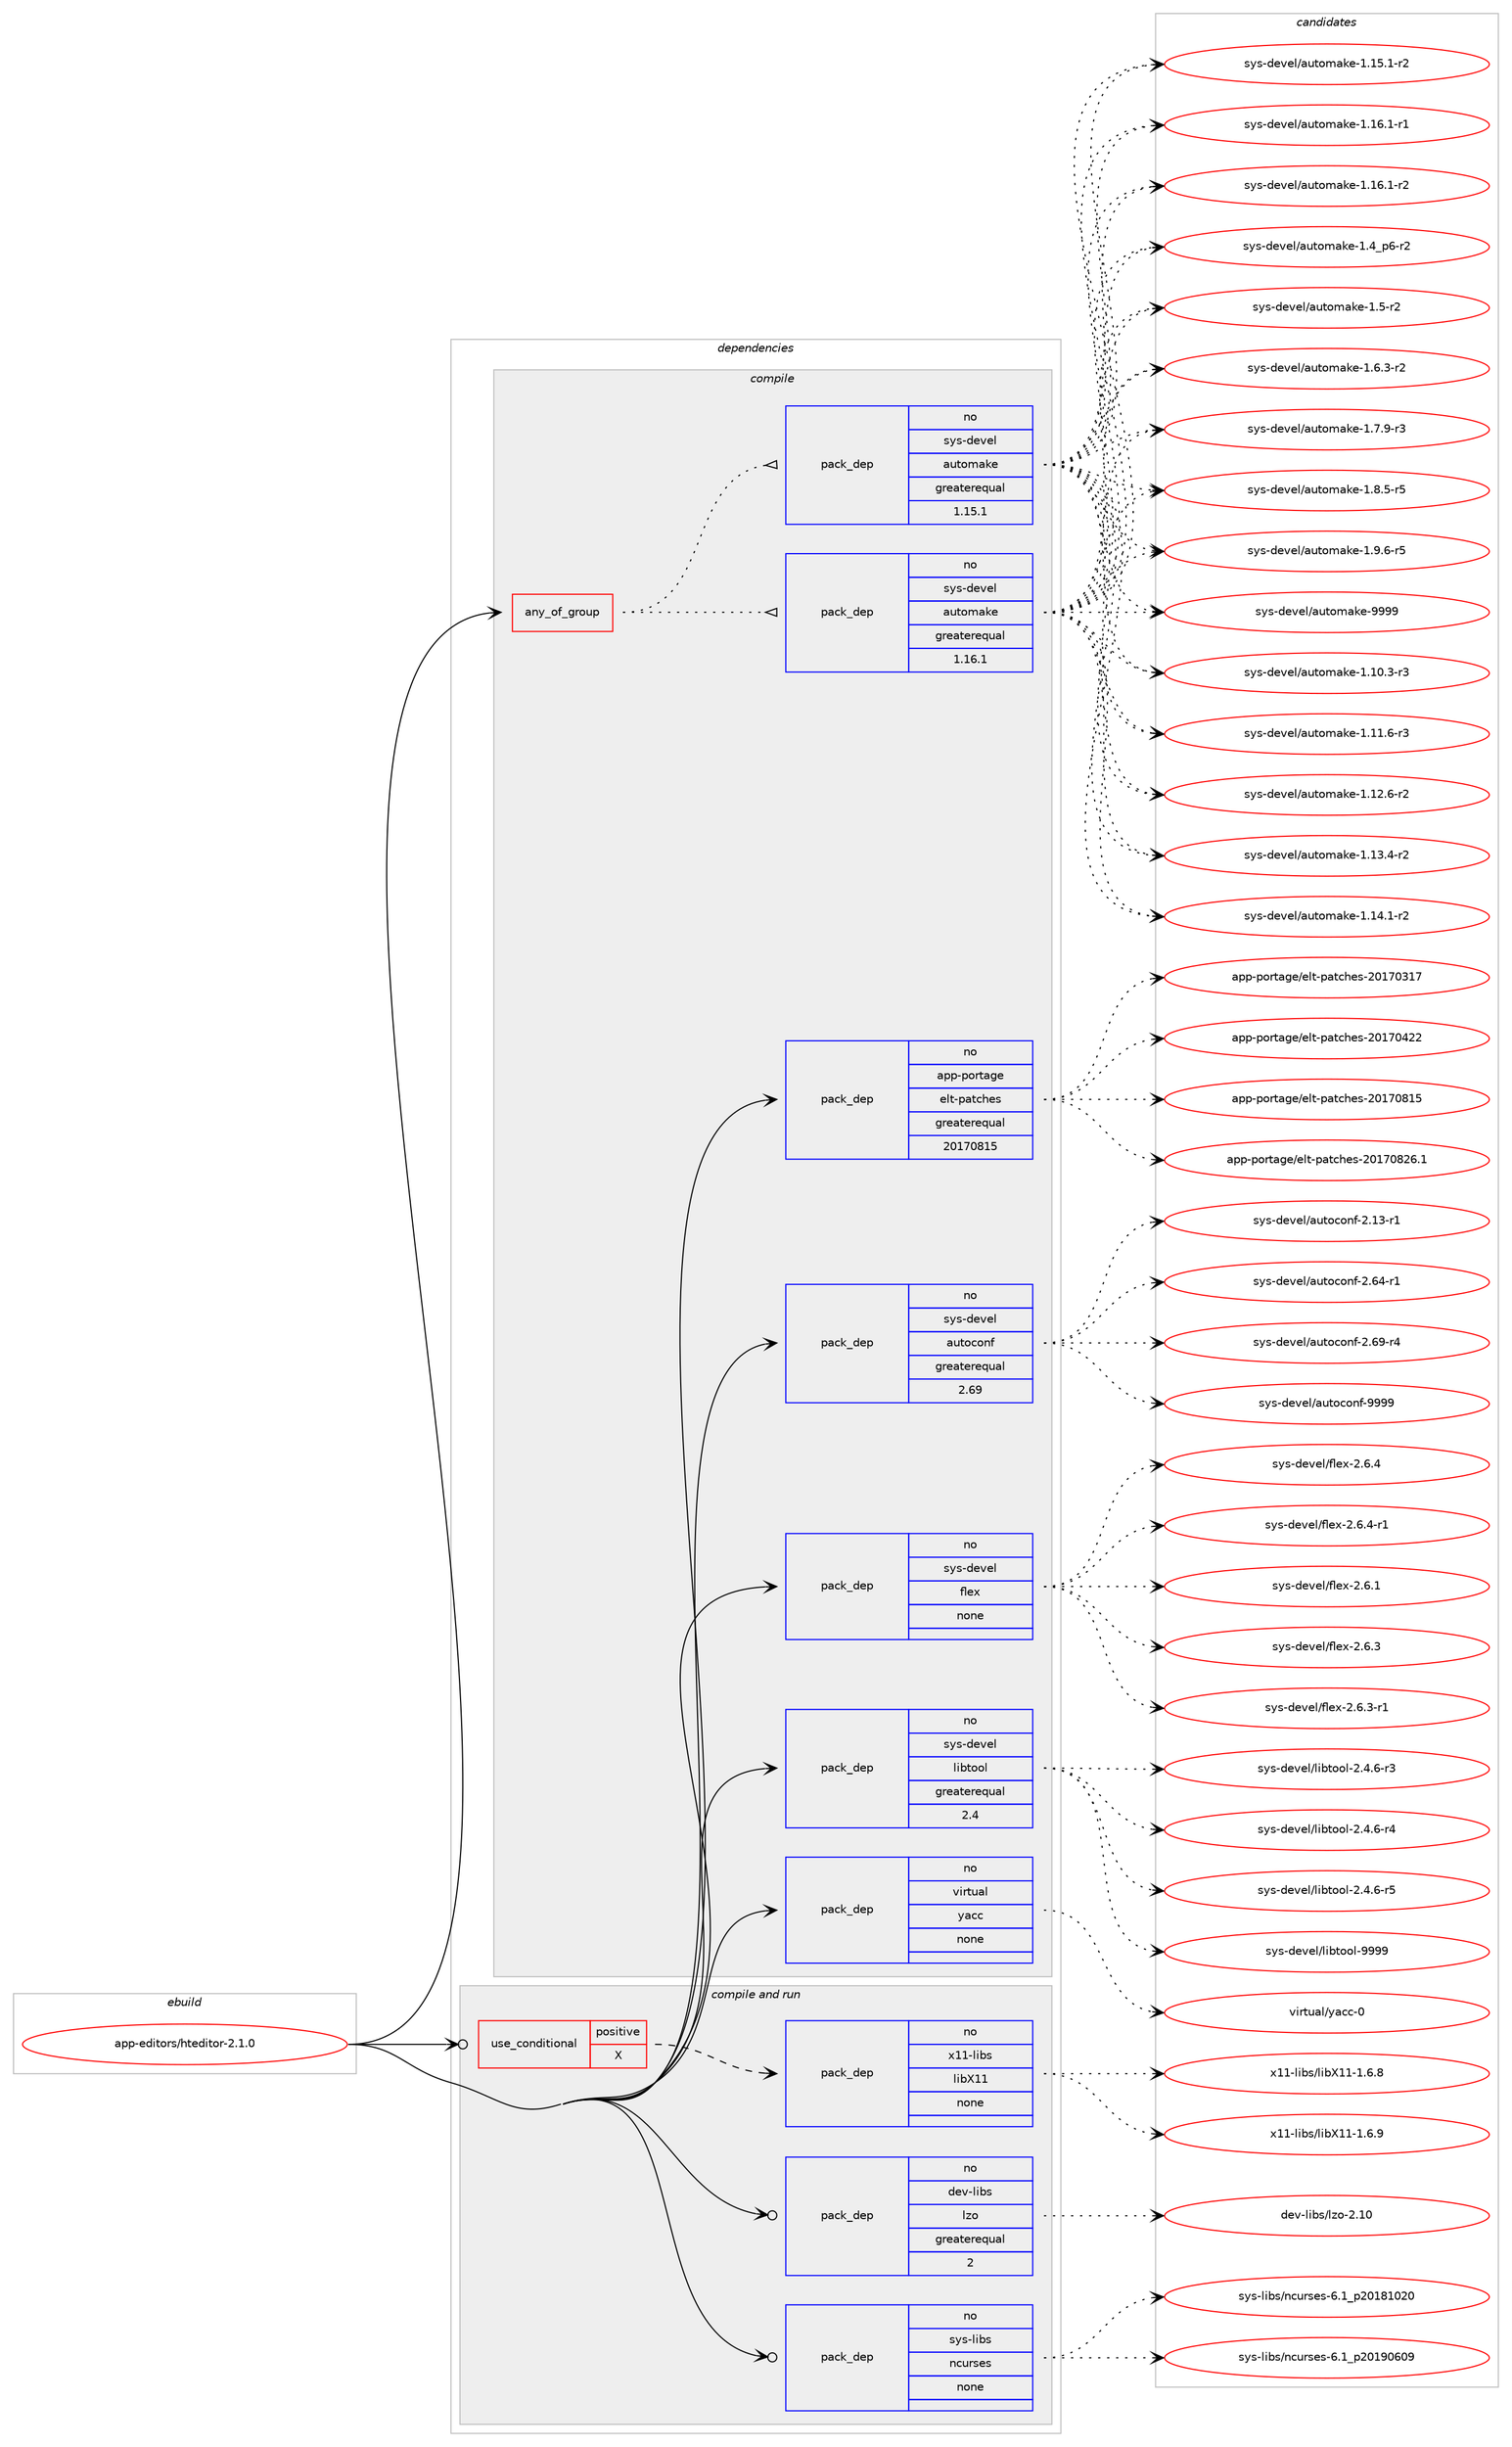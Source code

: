 digraph prolog {

# *************
# Graph options
# *************

newrank=true;
concentrate=true;
compound=true;
graph [rankdir=LR,fontname=Helvetica,fontsize=10,ranksep=1.5];#, ranksep=2.5, nodesep=0.2];
edge  [arrowhead=vee];
node  [fontname=Helvetica,fontsize=10];

# **********
# The ebuild
# **********

subgraph cluster_leftcol {
color=gray;
rank=same;
label=<<i>ebuild</i>>;
id [label="app-editors/hteditor-2.1.0", color=red, width=4, href="../app-editors/hteditor-2.1.0.svg"];
}

# ****************
# The dependencies
# ****************

subgraph cluster_midcol {
color=gray;
label=<<i>dependencies</i>>;
subgraph cluster_compile {
fillcolor="#eeeeee";
style=filled;
label=<<i>compile</i>>;
subgraph any8453 {
dependency481210 [label=<<TABLE BORDER="0" CELLBORDER="1" CELLSPACING="0" CELLPADDING="4"><TR><TD CELLPADDING="10">any_of_group</TD></TR></TABLE>>, shape=none, color=red];subgraph pack357746 {
dependency481211 [label=<<TABLE BORDER="0" CELLBORDER="1" CELLSPACING="0" CELLPADDING="4" WIDTH="220"><TR><TD ROWSPAN="6" CELLPADDING="30">pack_dep</TD></TR><TR><TD WIDTH="110">no</TD></TR><TR><TD>sys-devel</TD></TR><TR><TD>automake</TD></TR><TR><TD>greaterequal</TD></TR><TR><TD>1.16.1</TD></TR></TABLE>>, shape=none, color=blue];
}
dependency481210:e -> dependency481211:w [weight=20,style="dotted",arrowhead="oinv"];
subgraph pack357747 {
dependency481212 [label=<<TABLE BORDER="0" CELLBORDER="1" CELLSPACING="0" CELLPADDING="4" WIDTH="220"><TR><TD ROWSPAN="6" CELLPADDING="30">pack_dep</TD></TR><TR><TD WIDTH="110">no</TD></TR><TR><TD>sys-devel</TD></TR><TR><TD>automake</TD></TR><TR><TD>greaterequal</TD></TR><TR><TD>1.15.1</TD></TR></TABLE>>, shape=none, color=blue];
}
dependency481210:e -> dependency481212:w [weight=20,style="dotted",arrowhead="oinv"];
}
id:e -> dependency481210:w [weight=20,style="solid",arrowhead="vee"];
subgraph pack357748 {
dependency481213 [label=<<TABLE BORDER="0" CELLBORDER="1" CELLSPACING="0" CELLPADDING="4" WIDTH="220"><TR><TD ROWSPAN="6" CELLPADDING="30">pack_dep</TD></TR><TR><TD WIDTH="110">no</TD></TR><TR><TD>app-portage</TD></TR><TR><TD>elt-patches</TD></TR><TR><TD>greaterequal</TD></TR><TR><TD>20170815</TD></TR></TABLE>>, shape=none, color=blue];
}
id:e -> dependency481213:w [weight=20,style="solid",arrowhead="vee"];
subgraph pack357749 {
dependency481214 [label=<<TABLE BORDER="0" CELLBORDER="1" CELLSPACING="0" CELLPADDING="4" WIDTH="220"><TR><TD ROWSPAN="6" CELLPADDING="30">pack_dep</TD></TR><TR><TD WIDTH="110">no</TD></TR><TR><TD>sys-devel</TD></TR><TR><TD>autoconf</TD></TR><TR><TD>greaterequal</TD></TR><TR><TD>2.69</TD></TR></TABLE>>, shape=none, color=blue];
}
id:e -> dependency481214:w [weight=20,style="solid",arrowhead="vee"];
subgraph pack357750 {
dependency481215 [label=<<TABLE BORDER="0" CELLBORDER="1" CELLSPACING="0" CELLPADDING="4" WIDTH="220"><TR><TD ROWSPAN="6" CELLPADDING="30">pack_dep</TD></TR><TR><TD WIDTH="110">no</TD></TR><TR><TD>sys-devel</TD></TR><TR><TD>flex</TD></TR><TR><TD>none</TD></TR><TR><TD></TD></TR></TABLE>>, shape=none, color=blue];
}
id:e -> dependency481215:w [weight=20,style="solid",arrowhead="vee"];
subgraph pack357751 {
dependency481216 [label=<<TABLE BORDER="0" CELLBORDER="1" CELLSPACING="0" CELLPADDING="4" WIDTH="220"><TR><TD ROWSPAN="6" CELLPADDING="30">pack_dep</TD></TR><TR><TD WIDTH="110">no</TD></TR><TR><TD>sys-devel</TD></TR><TR><TD>libtool</TD></TR><TR><TD>greaterequal</TD></TR><TR><TD>2.4</TD></TR></TABLE>>, shape=none, color=blue];
}
id:e -> dependency481216:w [weight=20,style="solid",arrowhead="vee"];
subgraph pack357752 {
dependency481217 [label=<<TABLE BORDER="0" CELLBORDER="1" CELLSPACING="0" CELLPADDING="4" WIDTH="220"><TR><TD ROWSPAN="6" CELLPADDING="30">pack_dep</TD></TR><TR><TD WIDTH="110">no</TD></TR><TR><TD>virtual</TD></TR><TR><TD>yacc</TD></TR><TR><TD>none</TD></TR><TR><TD></TD></TR></TABLE>>, shape=none, color=blue];
}
id:e -> dependency481217:w [weight=20,style="solid",arrowhead="vee"];
}
subgraph cluster_compileandrun {
fillcolor="#eeeeee";
style=filled;
label=<<i>compile and run</i>>;
subgraph cond114705 {
dependency481218 [label=<<TABLE BORDER="0" CELLBORDER="1" CELLSPACING="0" CELLPADDING="4"><TR><TD ROWSPAN="3" CELLPADDING="10">use_conditional</TD></TR><TR><TD>positive</TD></TR><TR><TD>X</TD></TR></TABLE>>, shape=none, color=red];
subgraph pack357753 {
dependency481219 [label=<<TABLE BORDER="0" CELLBORDER="1" CELLSPACING="0" CELLPADDING="4" WIDTH="220"><TR><TD ROWSPAN="6" CELLPADDING="30">pack_dep</TD></TR><TR><TD WIDTH="110">no</TD></TR><TR><TD>x11-libs</TD></TR><TR><TD>libX11</TD></TR><TR><TD>none</TD></TR><TR><TD></TD></TR></TABLE>>, shape=none, color=blue];
}
dependency481218:e -> dependency481219:w [weight=20,style="dashed",arrowhead="vee"];
}
id:e -> dependency481218:w [weight=20,style="solid",arrowhead="odotvee"];
subgraph pack357754 {
dependency481220 [label=<<TABLE BORDER="0" CELLBORDER="1" CELLSPACING="0" CELLPADDING="4" WIDTH="220"><TR><TD ROWSPAN="6" CELLPADDING="30">pack_dep</TD></TR><TR><TD WIDTH="110">no</TD></TR><TR><TD>dev-libs</TD></TR><TR><TD>lzo</TD></TR><TR><TD>greaterequal</TD></TR><TR><TD>2</TD></TR></TABLE>>, shape=none, color=blue];
}
id:e -> dependency481220:w [weight=20,style="solid",arrowhead="odotvee"];
subgraph pack357755 {
dependency481221 [label=<<TABLE BORDER="0" CELLBORDER="1" CELLSPACING="0" CELLPADDING="4" WIDTH="220"><TR><TD ROWSPAN="6" CELLPADDING="30">pack_dep</TD></TR><TR><TD WIDTH="110">no</TD></TR><TR><TD>sys-libs</TD></TR><TR><TD>ncurses</TD></TR><TR><TD>none</TD></TR><TR><TD></TD></TR></TABLE>>, shape=none, color=blue];
}
id:e -> dependency481221:w [weight=20,style="solid",arrowhead="odotvee"];
}
subgraph cluster_run {
fillcolor="#eeeeee";
style=filled;
label=<<i>run</i>>;
}
}

# **************
# The candidates
# **************

subgraph cluster_choices {
rank=same;
color=gray;
label=<<i>candidates</i>>;

subgraph choice357746 {
color=black;
nodesep=1;
choice11512111545100101118101108479711711611110997107101454946494846514511451 [label="sys-devel/automake-1.10.3-r3", color=red, width=4,href="../sys-devel/automake-1.10.3-r3.svg"];
choice11512111545100101118101108479711711611110997107101454946494946544511451 [label="sys-devel/automake-1.11.6-r3", color=red, width=4,href="../sys-devel/automake-1.11.6-r3.svg"];
choice11512111545100101118101108479711711611110997107101454946495046544511450 [label="sys-devel/automake-1.12.6-r2", color=red, width=4,href="../sys-devel/automake-1.12.6-r2.svg"];
choice11512111545100101118101108479711711611110997107101454946495146524511450 [label="sys-devel/automake-1.13.4-r2", color=red, width=4,href="../sys-devel/automake-1.13.4-r2.svg"];
choice11512111545100101118101108479711711611110997107101454946495246494511450 [label="sys-devel/automake-1.14.1-r2", color=red, width=4,href="../sys-devel/automake-1.14.1-r2.svg"];
choice11512111545100101118101108479711711611110997107101454946495346494511450 [label="sys-devel/automake-1.15.1-r2", color=red, width=4,href="../sys-devel/automake-1.15.1-r2.svg"];
choice11512111545100101118101108479711711611110997107101454946495446494511449 [label="sys-devel/automake-1.16.1-r1", color=red, width=4,href="../sys-devel/automake-1.16.1-r1.svg"];
choice11512111545100101118101108479711711611110997107101454946495446494511450 [label="sys-devel/automake-1.16.1-r2", color=red, width=4,href="../sys-devel/automake-1.16.1-r2.svg"];
choice115121115451001011181011084797117116111109971071014549465295112544511450 [label="sys-devel/automake-1.4_p6-r2", color=red, width=4,href="../sys-devel/automake-1.4_p6-r2.svg"];
choice11512111545100101118101108479711711611110997107101454946534511450 [label="sys-devel/automake-1.5-r2", color=red, width=4,href="../sys-devel/automake-1.5-r2.svg"];
choice115121115451001011181011084797117116111109971071014549465446514511450 [label="sys-devel/automake-1.6.3-r2", color=red, width=4,href="../sys-devel/automake-1.6.3-r2.svg"];
choice115121115451001011181011084797117116111109971071014549465546574511451 [label="sys-devel/automake-1.7.9-r3", color=red, width=4,href="../sys-devel/automake-1.7.9-r3.svg"];
choice115121115451001011181011084797117116111109971071014549465646534511453 [label="sys-devel/automake-1.8.5-r5", color=red, width=4,href="../sys-devel/automake-1.8.5-r5.svg"];
choice115121115451001011181011084797117116111109971071014549465746544511453 [label="sys-devel/automake-1.9.6-r5", color=red, width=4,href="../sys-devel/automake-1.9.6-r5.svg"];
choice115121115451001011181011084797117116111109971071014557575757 [label="sys-devel/automake-9999", color=red, width=4,href="../sys-devel/automake-9999.svg"];
dependency481211:e -> choice11512111545100101118101108479711711611110997107101454946494846514511451:w [style=dotted,weight="100"];
dependency481211:e -> choice11512111545100101118101108479711711611110997107101454946494946544511451:w [style=dotted,weight="100"];
dependency481211:e -> choice11512111545100101118101108479711711611110997107101454946495046544511450:w [style=dotted,weight="100"];
dependency481211:e -> choice11512111545100101118101108479711711611110997107101454946495146524511450:w [style=dotted,weight="100"];
dependency481211:e -> choice11512111545100101118101108479711711611110997107101454946495246494511450:w [style=dotted,weight="100"];
dependency481211:e -> choice11512111545100101118101108479711711611110997107101454946495346494511450:w [style=dotted,weight="100"];
dependency481211:e -> choice11512111545100101118101108479711711611110997107101454946495446494511449:w [style=dotted,weight="100"];
dependency481211:e -> choice11512111545100101118101108479711711611110997107101454946495446494511450:w [style=dotted,weight="100"];
dependency481211:e -> choice115121115451001011181011084797117116111109971071014549465295112544511450:w [style=dotted,weight="100"];
dependency481211:e -> choice11512111545100101118101108479711711611110997107101454946534511450:w [style=dotted,weight="100"];
dependency481211:e -> choice115121115451001011181011084797117116111109971071014549465446514511450:w [style=dotted,weight="100"];
dependency481211:e -> choice115121115451001011181011084797117116111109971071014549465546574511451:w [style=dotted,weight="100"];
dependency481211:e -> choice115121115451001011181011084797117116111109971071014549465646534511453:w [style=dotted,weight="100"];
dependency481211:e -> choice115121115451001011181011084797117116111109971071014549465746544511453:w [style=dotted,weight="100"];
dependency481211:e -> choice115121115451001011181011084797117116111109971071014557575757:w [style=dotted,weight="100"];
}
subgraph choice357747 {
color=black;
nodesep=1;
choice11512111545100101118101108479711711611110997107101454946494846514511451 [label="sys-devel/automake-1.10.3-r3", color=red, width=4,href="../sys-devel/automake-1.10.3-r3.svg"];
choice11512111545100101118101108479711711611110997107101454946494946544511451 [label="sys-devel/automake-1.11.6-r3", color=red, width=4,href="../sys-devel/automake-1.11.6-r3.svg"];
choice11512111545100101118101108479711711611110997107101454946495046544511450 [label="sys-devel/automake-1.12.6-r2", color=red, width=4,href="../sys-devel/automake-1.12.6-r2.svg"];
choice11512111545100101118101108479711711611110997107101454946495146524511450 [label="sys-devel/automake-1.13.4-r2", color=red, width=4,href="../sys-devel/automake-1.13.4-r2.svg"];
choice11512111545100101118101108479711711611110997107101454946495246494511450 [label="sys-devel/automake-1.14.1-r2", color=red, width=4,href="../sys-devel/automake-1.14.1-r2.svg"];
choice11512111545100101118101108479711711611110997107101454946495346494511450 [label="sys-devel/automake-1.15.1-r2", color=red, width=4,href="../sys-devel/automake-1.15.1-r2.svg"];
choice11512111545100101118101108479711711611110997107101454946495446494511449 [label="sys-devel/automake-1.16.1-r1", color=red, width=4,href="../sys-devel/automake-1.16.1-r1.svg"];
choice11512111545100101118101108479711711611110997107101454946495446494511450 [label="sys-devel/automake-1.16.1-r2", color=red, width=4,href="../sys-devel/automake-1.16.1-r2.svg"];
choice115121115451001011181011084797117116111109971071014549465295112544511450 [label="sys-devel/automake-1.4_p6-r2", color=red, width=4,href="../sys-devel/automake-1.4_p6-r2.svg"];
choice11512111545100101118101108479711711611110997107101454946534511450 [label="sys-devel/automake-1.5-r2", color=red, width=4,href="../sys-devel/automake-1.5-r2.svg"];
choice115121115451001011181011084797117116111109971071014549465446514511450 [label="sys-devel/automake-1.6.3-r2", color=red, width=4,href="../sys-devel/automake-1.6.3-r2.svg"];
choice115121115451001011181011084797117116111109971071014549465546574511451 [label="sys-devel/automake-1.7.9-r3", color=red, width=4,href="../sys-devel/automake-1.7.9-r3.svg"];
choice115121115451001011181011084797117116111109971071014549465646534511453 [label="sys-devel/automake-1.8.5-r5", color=red, width=4,href="../sys-devel/automake-1.8.5-r5.svg"];
choice115121115451001011181011084797117116111109971071014549465746544511453 [label="sys-devel/automake-1.9.6-r5", color=red, width=4,href="../sys-devel/automake-1.9.6-r5.svg"];
choice115121115451001011181011084797117116111109971071014557575757 [label="sys-devel/automake-9999", color=red, width=4,href="../sys-devel/automake-9999.svg"];
dependency481212:e -> choice11512111545100101118101108479711711611110997107101454946494846514511451:w [style=dotted,weight="100"];
dependency481212:e -> choice11512111545100101118101108479711711611110997107101454946494946544511451:w [style=dotted,weight="100"];
dependency481212:e -> choice11512111545100101118101108479711711611110997107101454946495046544511450:w [style=dotted,weight="100"];
dependency481212:e -> choice11512111545100101118101108479711711611110997107101454946495146524511450:w [style=dotted,weight="100"];
dependency481212:e -> choice11512111545100101118101108479711711611110997107101454946495246494511450:w [style=dotted,weight="100"];
dependency481212:e -> choice11512111545100101118101108479711711611110997107101454946495346494511450:w [style=dotted,weight="100"];
dependency481212:e -> choice11512111545100101118101108479711711611110997107101454946495446494511449:w [style=dotted,weight="100"];
dependency481212:e -> choice11512111545100101118101108479711711611110997107101454946495446494511450:w [style=dotted,weight="100"];
dependency481212:e -> choice115121115451001011181011084797117116111109971071014549465295112544511450:w [style=dotted,weight="100"];
dependency481212:e -> choice11512111545100101118101108479711711611110997107101454946534511450:w [style=dotted,weight="100"];
dependency481212:e -> choice115121115451001011181011084797117116111109971071014549465446514511450:w [style=dotted,weight="100"];
dependency481212:e -> choice115121115451001011181011084797117116111109971071014549465546574511451:w [style=dotted,weight="100"];
dependency481212:e -> choice115121115451001011181011084797117116111109971071014549465646534511453:w [style=dotted,weight="100"];
dependency481212:e -> choice115121115451001011181011084797117116111109971071014549465746544511453:w [style=dotted,weight="100"];
dependency481212:e -> choice115121115451001011181011084797117116111109971071014557575757:w [style=dotted,weight="100"];
}
subgraph choice357748 {
color=black;
nodesep=1;
choice97112112451121111141169710310147101108116451129711699104101115455048495548514955 [label="app-portage/elt-patches-20170317", color=red, width=4,href="../app-portage/elt-patches-20170317.svg"];
choice97112112451121111141169710310147101108116451129711699104101115455048495548525050 [label="app-portage/elt-patches-20170422", color=red, width=4,href="../app-portage/elt-patches-20170422.svg"];
choice97112112451121111141169710310147101108116451129711699104101115455048495548564953 [label="app-portage/elt-patches-20170815", color=red, width=4,href="../app-portage/elt-patches-20170815.svg"];
choice971121124511211111411697103101471011081164511297116991041011154550484955485650544649 [label="app-portage/elt-patches-20170826.1", color=red, width=4,href="../app-portage/elt-patches-20170826.1.svg"];
dependency481213:e -> choice97112112451121111141169710310147101108116451129711699104101115455048495548514955:w [style=dotted,weight="100"];
dependency481213:e -> choice97112112451121111141169710310147101108116451129711699104101115455048495548525050:w [style=dotted,weight="100"];
dependency481213:e -> choice97112112451121111141169710310147101108116451129711699104101115455048495548564953:w [style=dotted,weight="100"];
dependency481213:e -> choice971121124511211111411697103101471011081164511297116991041011154550484955485650544649:w [style=dotted,weight="100"];
}
subgraph choice357749 {
color=black;
nodesep=1;
choice1151211154510010111810110847971171161119911111010245504649514511449 [label="sys-devel/autoconf-2.13-r1", color=red, width=4,href="../sys-devel/autoconf-2.13-r1.svg"];
choice1151211154510010111810110847971171161119911111010245504654524511449 [label="sys-devel/autoconf-2.64-r1", color=red, width=4,href="../sys-devel/autoconf-2.64-r1.svg"];
choice1151211154510010111810110847971171161119911111010245504654574511452 [label="sys-devel/autoconf-2.69-r4", color=red, width=4,href="../sys-devel/autoconf-2.69-r4.svg"];
choice115121115451001011181011084797117116111991111101024557575757 [label="sys-devel/autoconf-9999", color=red, width=4,href="../sys-devel/autoconf-9999.svg"];
dependency481214:e -> choice1151211154510010111810110847971171161119911111010245504649514511449:w [style=dotted,weight="100"];
dependency481214:e -> choice1151211154510010111810110847971171161119911111010245504654524511449:w [style=dotted,weight="100"];
dependency481214:e -> choice1151211154510010111810110847971171161119911111010245504654574511452:w [style=dotted,weight="100"];
dependency481214:e -> choice115121115451001011181011084797117116111991111101024557575757:w [style=dotted,weight="100"];
}
subgraph choice357750 {
color=black;
nodesep=1;
choice1151211154510010111810110847102108101120455046544649 [label="sys-devel/flex-2.6.1", color=red, width=4,href="../sys-devel/flex-2.6.1.svg"];
choice1151211154510010111810110847102108101120455046544651 [label="sys-devel/flex-2.6.3", color=red, width=4,href="../sys-devel/flex-2.6.3.svg"];
choice11512111545100101118101108471021081011204550465446514511449 [label="sys-devel/flex-2.6.3-r1", color=red, width=4,href="../sys-devel/flex-2.6.3-r1.svg"];
choice1151211154510010111810110847102108101120455046544652 [label="sys-devel/flex-2.6.4", color=red, width=4,href="../sys-devel/flex-2.6.4.svg"];
choice11512111545100101118101108471021081011204550465446524511449 [label="sys-devel/flex-2.6.4-r1", color=red, width=4,href="../sys-devel/flex-2.6.4-r1.svg"];
dependency481215:e -> choice1151211154510010111810110847102108101120455046544649:w [style=dotted,weight="100"];
dependency481215:e -> choice1151211154510010111810110847102108101120455046544651:w [style=dotted,weight="100"];
dependency481215:e -> choice11512111545100101118101108471021081011204550465446514511449:w [style=dotted,weight="100"];
dependency481215:e -> choice1151211154510010111810110847102108101120455046544652:w [style=dotted,weight="100"];
dependency481215:e -> choice11512111545100101118101108471021081011204550465446524511449:w [style=dotted,weight="100"];
}
subgraph choice357751 {
color=black;
nodesep=1;
choice1151211154510010111810110847108105981161111111084550465246544511451 [label="sys-devel/libtool-2.4.6-r3", color=red, width=4,href="../sys-devel/libtool-2.4.6-r3.svg"];
choice1151211154510010111810110847108105981161111111084550465246544511452 [label="sys-devel/libtool-2.4.6-r4", color=red, width=4,href="../sys-devel/libtool-2.4.6-r4.svg"];
choice1151211154510010111810110847108105981161111111084550465246544511453 [label="sys-devel/libtool-2.4.6-r5", color=red, width=4,href="../sys-devel/libtool-2.4.6-r5.svg"];
choice1151211154510010111810110847108105981161111111084557575757 [label="sys-devel/libtool-9999", color=red, width=4,href="../sys-devel/libtool-9999.svg"];
dependency481216:e -> choice1151211154510010111810110847108105981161111111084550465246544511451:w [style=dotted,weight="100"];
dependency481216:e -> choice1151211154510010111810110847108105981161111111084550465246544511452:w [style=dotted,weight="100"];
dependency481216:e -> choice1151211154510010111810110847108105981161111111084550465246544511453:w [style=dotted,weight="100"];
dependency481216:e -> choice1151211154510010111810110847108105981161111111084557575757:w [style=dotted,weight="100"];
}
subgraph choice357752 {
color=black;
nodesep=1;
choice11810511411611797108471219799994548 [label="virtual/yacc-0", color=red, width=4,href="../virtual/yacc-0.svg"];
dependency481217:e -> choice11810511411611797108471219799994548:w [style=dotted,weight="100"];
}
subgraph choice357753 {
color=black;
nodesep=1;
choice120494945108105981154710810598884949454946544656 [label="x11-libs/libX11-1.6.8", color=red, width=4,href="../x11-libs/libX11-1.6.8.svg"];
choice120494945108105981154710810598884949454946544657 [label="x11-libs/libX11-1.6.9", color=red, width=4,href="../x11-libs/libX11-1.6.9.svg"];
dependency481219:e -> choice120494945108105981154710810598884949454946544656:w [style=dotted,weight="100"];
dependency481219:e -> choice120494945108105981154710810598884949454946544657:w [style=dotted,weight="100"];
}
subgraph choice357754 {
color=black;
nodesep=1;
choice1001011184510810598115471081221114550464948 [label="dev-libs/lzo-2.10", color=red, width=4,href="../dev-libs/lzo-2.10.svg"];
dependency481220:e -> choice1001011184510810598115471081221114550464948:w [style=dotted,weight="100"];
}
subgraph choice357755 {
color=black;
nodesep=1;
choice1151211154510810598115471109911711411510111545544649951125048495649485048 [label="sys-libs/ncurses-6.1_p20181020", color=red, width=4,href="../sys-libs/ncurses-6.1_p20181020.svg"];
choice1151211154510810598115471109911711411510111545544649951125048495748544857 [label="sys-libs/ncurses-6.1_p20190609", color=red, width=4,href="../sys-libs/ncurses-6.1_p20190609.svg"];
dependency481221:e -> choice1151211154510810598115471109911711411510111545544649951125048495649485048:w [style=dotted,weight="100"];
dependency481221:e -> choice1151211154510810598115471109911711411510111545544649951125048495748544857:w [style=dotted,weight="100"];
}
}

}
